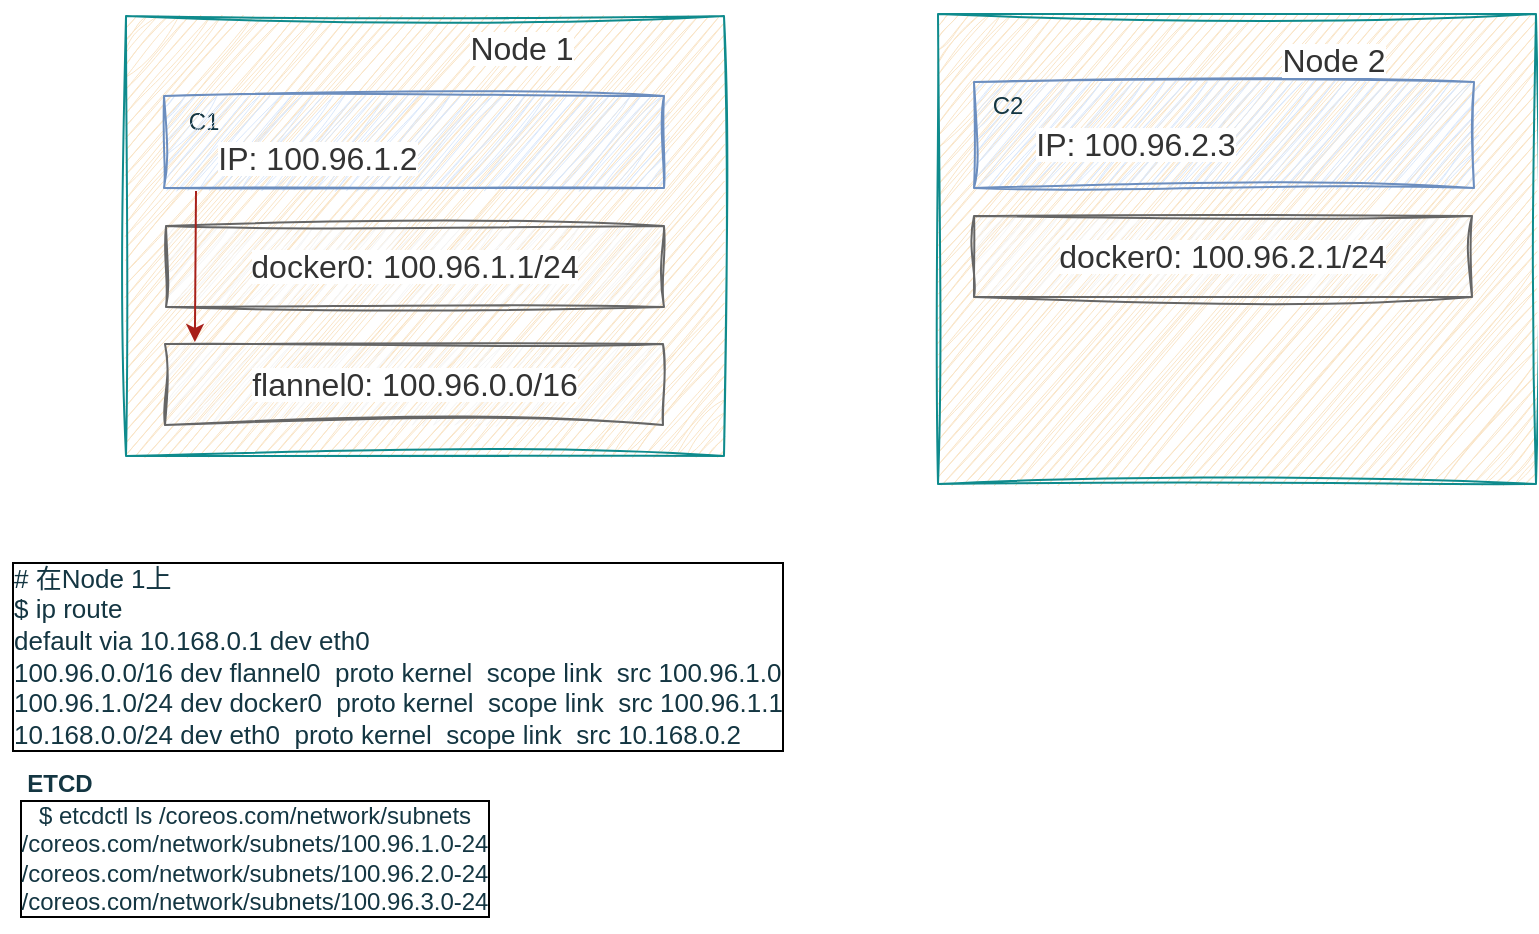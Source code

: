 <mxfile version="28.2.5">
  <diagram name="第 1 页" id="NQkR1XAYOi_45P4Etqh8">
    <mxGraphModel dx="1213" dy="730" grid="0" gridSize="10" guides="1" tooltips="1" connect="1" arrows="1" fold="1" page="1" pageScale="1" pageWidth="827" pageHeight="1169" math="0" shadow="0">
      <root>
        <mxCell id="0" />
        <mxCell id="1" parent="0" />
        <mxCell id="3ve0M_jMjS1ZwmXRGtaL-1" value="" style="rounded=0;whiteSpace=wrap;html=1;strokeColor=#0F8B8D;fontColor=#143642;fillColor=#FAE5C7;sketch=1;curveFitting=1;jiggle=2;" vertex="1" parent="1">
          <mxGeometry x="82" y="176" width="299" height="220" as="geometry" />
        </mxCell>
        <mxCell id="3ve0M_jMjS1ZwmXRGtaL-4" value="&#xa;&lt;span style=&quot;color: rgb(51, 51, 51); font-family: &amp;quot;PingFang SC&amp;quot;, Avenir, Tahoma, Arial, &amp;quot;Lantinghei SC&amp;quot;, &amp;quot;Microsoft Yahei&amp;quot;, &amp;quot;Hiragino Sans GB&amp;quot;, &amp;quot;Microsoft Sans Serif&amp;quot;, &amp;quot;WenQuanYi Micro Hei&amp;quot;, Helvetica, sans-serif; font-size: 16px; font-style: normal; font-variant-ligatures: normal; font-variant-caps: normal; font-weight: 400; letter-spacing: normal; orphans: 2; text-align: start; text-indent: 0px; text-transform: none; widows: 2; word-spacing: 0px; -webkit-text-stroke-width: 0px; white-space: normal; background-color: rgb(255, 255, 255); text-decoration-thickness: initial; text-decoration-style: initial; text-decoration-color: initial; display: inline !important; float: none;&quot;&gt;Node 1&lt;/span&gt;&#xa;&#xa;" style="text;html=1;align=center;verticalAlign=middle;whiteSpace=wrap;rounded=0;fontColor=#143642;" vertex="1" parent="1">
          <mxGeometry x="250" y="184" width="60" height="30" as="geometry" />
        </mxCell>
        <mxCell id="3ve0M_jMjS1ZwmXRGtaL-13" value="&lt;span style=&quot;color: rgb(51, 51, 51); font-family: &amp;quot;PingFang SC&amp;quot;, Avenir, Tahoma, Arial, &amp;quot;Lantinghei SC&amp;quot;, &amp;quot;Microsoft Yahei&amp;quot;, &amp;quot;Hiragino Sans GB&amp;quot;, &amp;quot;Microsoft Sans Serif&amp;quot;, &amp;quot;WenQuanYi Micro Hei&amp;quot;, Helvetica, sans-serif; font-size: 16px; text-align: start; background-color: rgb(255, 255, 255); float: none; display: inline !important;&quot;&gt;docker0:&amp;nbsp;&lt;/span&gt;&lt;span style=&quot;background-color: rgb(255, 255, 255); color: rgb(51, 51, 51); font-family: &amp;quot;PingFang SC&amp;quot;, Avenir, Tahoma, Arial, &amp;quot;Lantinghei SC&amp;quot;, &amp;quot;Microsoft Yahei&amp;quot;, &amp;quot;Hiragino Sans GB&amp;quot;, &amp;quot;Microsoft Sans Serif&amp;quot;, &amp;quot;WenQuanYi Micro Hei&amp;quot;, Helvetica, sans-serif; font-size: 16px; text-align: start;&quot;&gt;100.96.1.1/24&lt;/span&gt;" style="rounded=0;whiteSpace=wrap;html=1;strokeColor=#666666;fontColor=#333333;fillColor=#f5f5f5;sketch=1;curveFitting=1;jiggle=2;" vertex="1" parent="1">
          <mxGeometry x="102" y="281" width="249" height="40.5" as="geometry" />
        </mxCell>
        <mxCell id="3ve0M_jMjS1ZwmXRGtaL-14" value="" style="rounded=0;whiteSpace=wrap;html=1;strokeColor=#0F8B8D;fontColor=#143642;fillColor=#FAE5C7;sketch=1;curveFitting=1;jiggle=2;" vertex="1" parent="1">
          <mxGeometry x="488" y="175" width="299" height="235" as="geometry" />
        </mxCell>
        <mxCell id="3ve0M_jMjS1ZwmXRGtaL-15" value="" style="rounded=0;whiteSpace=wrap;html=1;strokeColor=#6c8ebf;fillColor=#dae8fc;sketch=1;curveFitting=1;jiggle=2;" vertex="1" parent="1">
          <mxGeometry x="506" y="209" width="250" height="53" as="geometry" />
        </mxCell>
        <mxCell id="3ve0M_jMjS1ZwmXRGtaL-16" value="&lt;br&gt;&lt;span style=&quot;color: rgb(51, 51, 51); font-family: &amp;quot;PingFang SC&amp;quot;, Avenir, Tahoma, Arial, &amp;quot;Lantinghei SC&amp;quot;, &amp;quot;Microsoft Yahei&amp;quot;, &amp;quot;Hiragino Sans GB&amp;quot;, &amp;quot;Microsoft Sans Serif&amp;quot;, &amp;quot;WenQuanYi Micro Hei&amp;quot;, Helvetica, sans-serif; font-size: 16px; font-style: normal; font-variant-ligatures: normal; font-variant-caps: normal; font-weight: 400; letter-spacing: normal; orphans: 2; text-align: start; text-indent: 0px; text-transform: none; widows: 2; word-spacing: 0px; -webkit-text-stroke-width: 0px; white-space: normal; background-color: rgb(255, 255, 255); text-decoration-thickness: initial; text-decoration-style: initial; text-decoration-color: initial; float: none; display: inline !important;&quot;&gt;Node 2&lt;/span&gt;&lt;div&gt;&lt;br/&gt;&lt;/div&gt;" style="text;html=1;align=center;verticalAlign=middle;whiteSpace=wrap;rounded=0;fontColor=#143642;" vertex="1" parent="1">
          <mxGeometry x="656" y="183" width="60" height="30" as="geometry" />
        </mxCell>
        <mxCell id="3ve0M_jMjS1ZwmXRGtaL-17" value="&lt;span style=&quot;color: rgb(51, 51, 51); font-family: &amp;quot;PingFang SC&amp;quot;, Avenir, Tahoma, Arial, &amp;quot;Lantinghei SC&amp;quot;, &amp;quot;Microsoft Yahei&amp;quot;, &amp;quot;Hiragino Sans GB&amp;quot;, &amp;quot;Microsoft Sans Serif&amp;quot;, &amp;quot;WenQuanYi Micro Hei&amp;quot;, Helvetica, sans-serif; font-size: 16px; font-style: normal; font-variant-ligatures: normal; font-variant-caps: normal; font-weight: 400; letter-spacing: normal; orphans: 2; text-align: start; text-indent: 0px; text-transform: none; widows: 2; word-spacing: 0px; -webkit-text-stroke-width: 0px; white-space: normal; background-color: rgb(255, 255, 255); text-decoration-thickness: initial; text-decoration-style: initial; text-decoration-color: initial; float: none; display: inline !important;&quot;&gt;IP: 100.96.2.3&lt;/span&gt;&lt;div&gt;&lt;br&gt;&lt;/div&gt;" style="text;html=1;align=center;verticalAlign=middle;whiteSpace=wrap;rounded=0;fontColor=#143642;" vertex="1" parent="1">
          <mxGeometry x="515" y="232" width="144" height="30" as="geometry" />
        </mxCell>
        <mxCell id="3ve0M_jMjS1ZwmXRGtaL-18" value="&lt;span style=&quot;color: rgb(51, 51, 51); font-family: &amp;quot;PingFang SC&amp;quot;, Avenir, Tahoma, Arial, &amp;quot;Lantinghei SC&amp;quot;, &amp;quot;Microsoft Yahei&amp;quot;, &amp;quot;Hiragino Sans GB&amp;quot;, &amp;quot;Microsoft Sans Serif&amp;quot;, &amp;quot;WenQuanYi Micro Hei&amp;quot;, Helvetica, sans-serif; font-size: 16px; text-align: start; background-color: rgb(255, 255, 255); float: none; display: inline !important;&quot;&gt;docker0:&amp;nbsp;&lt;/span&gt;&lt;span style=&quot;background-color: rgb(255, 255, 255); color: rgb(51, 51, 51); font-family: &amp;quot;PingFang SC&amp;quot;, Avenir, Tahoma, Arial, &amp;quot;Lantinghei SC&amp;quot;, &amp;quot;Microsoft Yahei&amp;quot;, &amp;quot;Hiragino Sans GB&amp;quot;, &amp;quot;Microsoft Sans Serif&amp;quot;, &amp;quot;WenQuanYi Micro Hei&amp;quot;, Helvetica, sans-serif; font-size: 16px; text-align: start;&quot;&gt;100.96.2.1/24&lt;/span&gt;" style="rounded=0;whiteSpace=wrap;html=1;strokeColor=#666666;fontColor=#333333;fillColor=#f5f5f5;sketch=1;curveFitting=1;jiggle=2;" vertex="1" parent="1">
          <mxGeometry x="506" y="276" width="249" height="40.5" as="geometry" />
        </mxCell>
        <mxCell id="3ve0M_jMjS1ZwmXRGtaL-19" value="C1" style="text;html=1;align=center;verticalAlign=middle;whiteSpace=wrap;rounded=0;fontColor=#143642;" vertex="1" parent="1">
          <mxGeometry x="91" y="214" width="60" height="30" as="geometry" />
        </mxCell>
        <mxCell id="3ve0M_jMjS1ZwmXRGtaL-20" value="C2" style="text;html=1;align=center;verticalAlign=middle;whiteSpace=wrap;rounded=0;fontColor=#143642;" vertex="1" parent="1">
          <mxGeometry x="493" y="206" width="60" height="30" as="geometry" />
        </mxCell>
        <mxCell id="3ve0M_jMjS1ZwmXRGtaL-22" value="&lt;div&gt;# 在Node 1上&lt;/div&gt;&lt;div&gt;$ ip route&lt;/div&gt;&lt;div&gt;default via 10.168.0.1 dev eth0&lt;/div&gt;&lt;div&gt;100.96.0.0/16 dev flannel0&amp;nbsp; proto kernel&amp;nbsp; scope link&amp;nbsp; src 100.96.1.0&lt;/div&gt;&lt;div&gt;100.96.1.0/24 dev docker0&amp;nbsp; proto kernel&amp;nbsp; scope link&amp;nbsp; src 100.96.1.1&lt;/div&gt;&lt;div&gt;10.168.0.0/24 dev eth0&amp;nbsp; proto kernel&amp;nbsp; scope link&amp;nbsp; src 10.168.0.2&lt;/div&gt;" style="text;html=1;align=left;verticalAlign=middle;whiteSpace=wrap;rounded=0;fontColor=#143642;fontSize=13;labelBorderColor=default;" vertex="1" parent="1">
          <mxGeometry x="23" y="444" width="399" height="103" as="geometry" />
        </mxCell>
        <mxCell id="3ve0M_jMjS1ZwmXRGtaL-23" value="&lt;span style=&quot;color: rgb(51, 51, 51); font-family: &amp;quot;PingFang SC&amp;quot;, Avenir, Tahoma, Arial, &amp;quot;Lantinghei SC&amp;quot;, &amp;quot;Microsoft Yahei&amp;quot;, &amp;quot;Hiragino Sans GB&amp;quot;, &amp;quot;Microsoft Sans Serif&amp;quot;, &amp;quot;WenQuanYi Micro Hei&amp;quot;, Helvetica, sans-serif; font-size: 16px; text-align: start; background-color: rgb(255, 255, 255); float: none; display: inline !important;&quot;&gt;flannel0:&amp;nbsp;&lt;/span&gt;&lt;span style=&quot;background-color: rgb(255, 255, 255); color: rgb(51, 51, 51); font-family: &amp;quot;PingFang SC&amp;quot;, Avenir, Tahoma, Arial, &amp;quot;Lantinghei SC&amp;quot;, &amp;quot;Microsoft Yahei&amp;quot;, &amp;quot;Hiragino Sans GB&amp;quot;, &amp;quot;Microsoft Sans Serif&amp;quot;, &amp;quot;WenQuanYi Micro Hei&amp;quot;, Helvetica, sans-serif; font-size: 16px; text-align: start;&quot;&gt;100.96.0.0/16&lt;/span&gt;" style="rounded=0;whiteSpace=wrap;html=1;strokeColor=#666666;fontColor=#333333;fillColor=#f5f5f5;sketch=1;curveFitting=1;jiggle=2;" vertex="1" parent="1">
          <mxGeometry x="101.5" y="340" width="249" height="40.5" as="geometry" />
        </mxCell>
        <mxCell id="3ve0M_jMjS1ZwmXRGtaL-24" value="" style="group" vertex="1" connectable="0" parent="1">
          <mxGeometry x="101" y="216" width="250" height="53" as="geometry" />
        </mxCell>
        <mxCell id="3ve0M_jMjS1ZwmXRGtaL-3" value="" style="rounded=0;whiteSpace=wrap;html=1;strokeColor=#6c8ebf;fillColor=#dae8fc;sketch=1;curveFitting=1;jiggle=2;" vertex="1" parent="3ve0M_jMjS1ZwmXRGtaL-24">
          <mxGeometry width="250" height="46" as="geometry" />
        </mxCell>
        <mxCell id="3ve0M_jMjS1ZwmXRGtaL-7" value="&lt;span style=&quot;color: rgb(51, 51, 51); font-family: &amp;quot;PingFang SC&amp;quot;, Avenir, Tahoma, Arial, &amp;quot;Lantinghei SC&amp;quot;, &amp;quot;Microsoft Yahei&amp;quot;, &amp;quot;Hiragino Sans GB&amp;quot;, &amp;quot;Microsoft Sans Serif&amp;quot;, &amp;quot;WenQuanYi Micro Hei&amp;quot;, Helvetica, sans-serif; font-size: 16px; font-style: normal; font-variant-ligatures: normal; font-variant-caps: normal; font-weight: 400; letter-spacing: normal; orphans: 2; text-align: start; text-indent: 0px; text-transform: none; widows: 2; word-spacing: 0px; -webkit-text-stroke-width: 0px; white-space: normal; background-color: rgb(255, 255, 255); text-decoration-thickness: initial; text-decoration-style: initial; text-decoration-color: initial; float: none; display: inline !important;&quot;&gt;IP: 100.96.1.2&lt;/span&gt;&lt;div&gt;&lt;br&gt;&lt;/div&gt;" style="text;html=1;align=center;verticalAlign=middle;whiteSpace=wrap;rounded=0;fontColor=#143642;" vertex="1" parent="3ve0M_jMjS1ZwmXRGtaL-24">
          <mxGeometry x="5" y="23" width="144" height="30" as="geometry" />
        </mxCell>
        <mxCell id="3ve0M_jMjS1ZwmXRGtaL-25" value="" style="endArrow=classic;html=1;rounded=0;strokeColor=#A8201A;fontColor=#143642;fillColor=#FAE5C7;entryX=0.06;entryY=-0.025;entryDx=0;entryDy=0;entryPerimeter=0;" edge="1" parent="1" target="3ve0M_jMjS1ZwmXRGtaL-23">
          <mxGeometry width="50" height="50" relative="1" as="geometry">
            <mxPoint x="117" y="263.5" as="sourcePoint" />
            <mxPoint x="117" y="321.5" as="targetPoint" />
          </mxGeometry>
        </mxCell>
        <mxCell id="3ve0M_jMjS1ZwmXRGtaL-28" value="&lt;div&gt;$ etcdctl ls /coreos.com/network/subnets&lt;/div&gt;&lt;div&gt;/coreos.com/network/subnets/100.96.1.0-24&lt;/div&gt;&lt;div&gt;/coreos.com/network/subnets/100.96.2.0-24&lt;/div&gt;&lt;div&gt;/coreos.com/network/subnets/100.96.3.0-24&lt;/div&gt;" style="text;html=1;align=center;verticalAlign=middle;whiteSpace=wrap;rounded=0;fontColor=#143642;labelBorderColor=default;" vertex="1" parent="1">
          <mxGeometry x="23" y="559" width="247" height="75" as="geometry" />
        </mxCell>
        <mxCell id="3ve0M_jMjS1ZwmXRGtaL-29" value="ETCD" style="text;html=1;align=center;verticalAlign=middle;whiteSpace=wrap;rounded=0;fontColor=#143642;fontStyle=1" vertex="1" parent="1">
          <mxGeometry x="19" y="545" width="60" height="30" as="geometry" />
        </mxCell>
      </root>
    </mxGraphModel>
  </diagram>
</mxfile>

